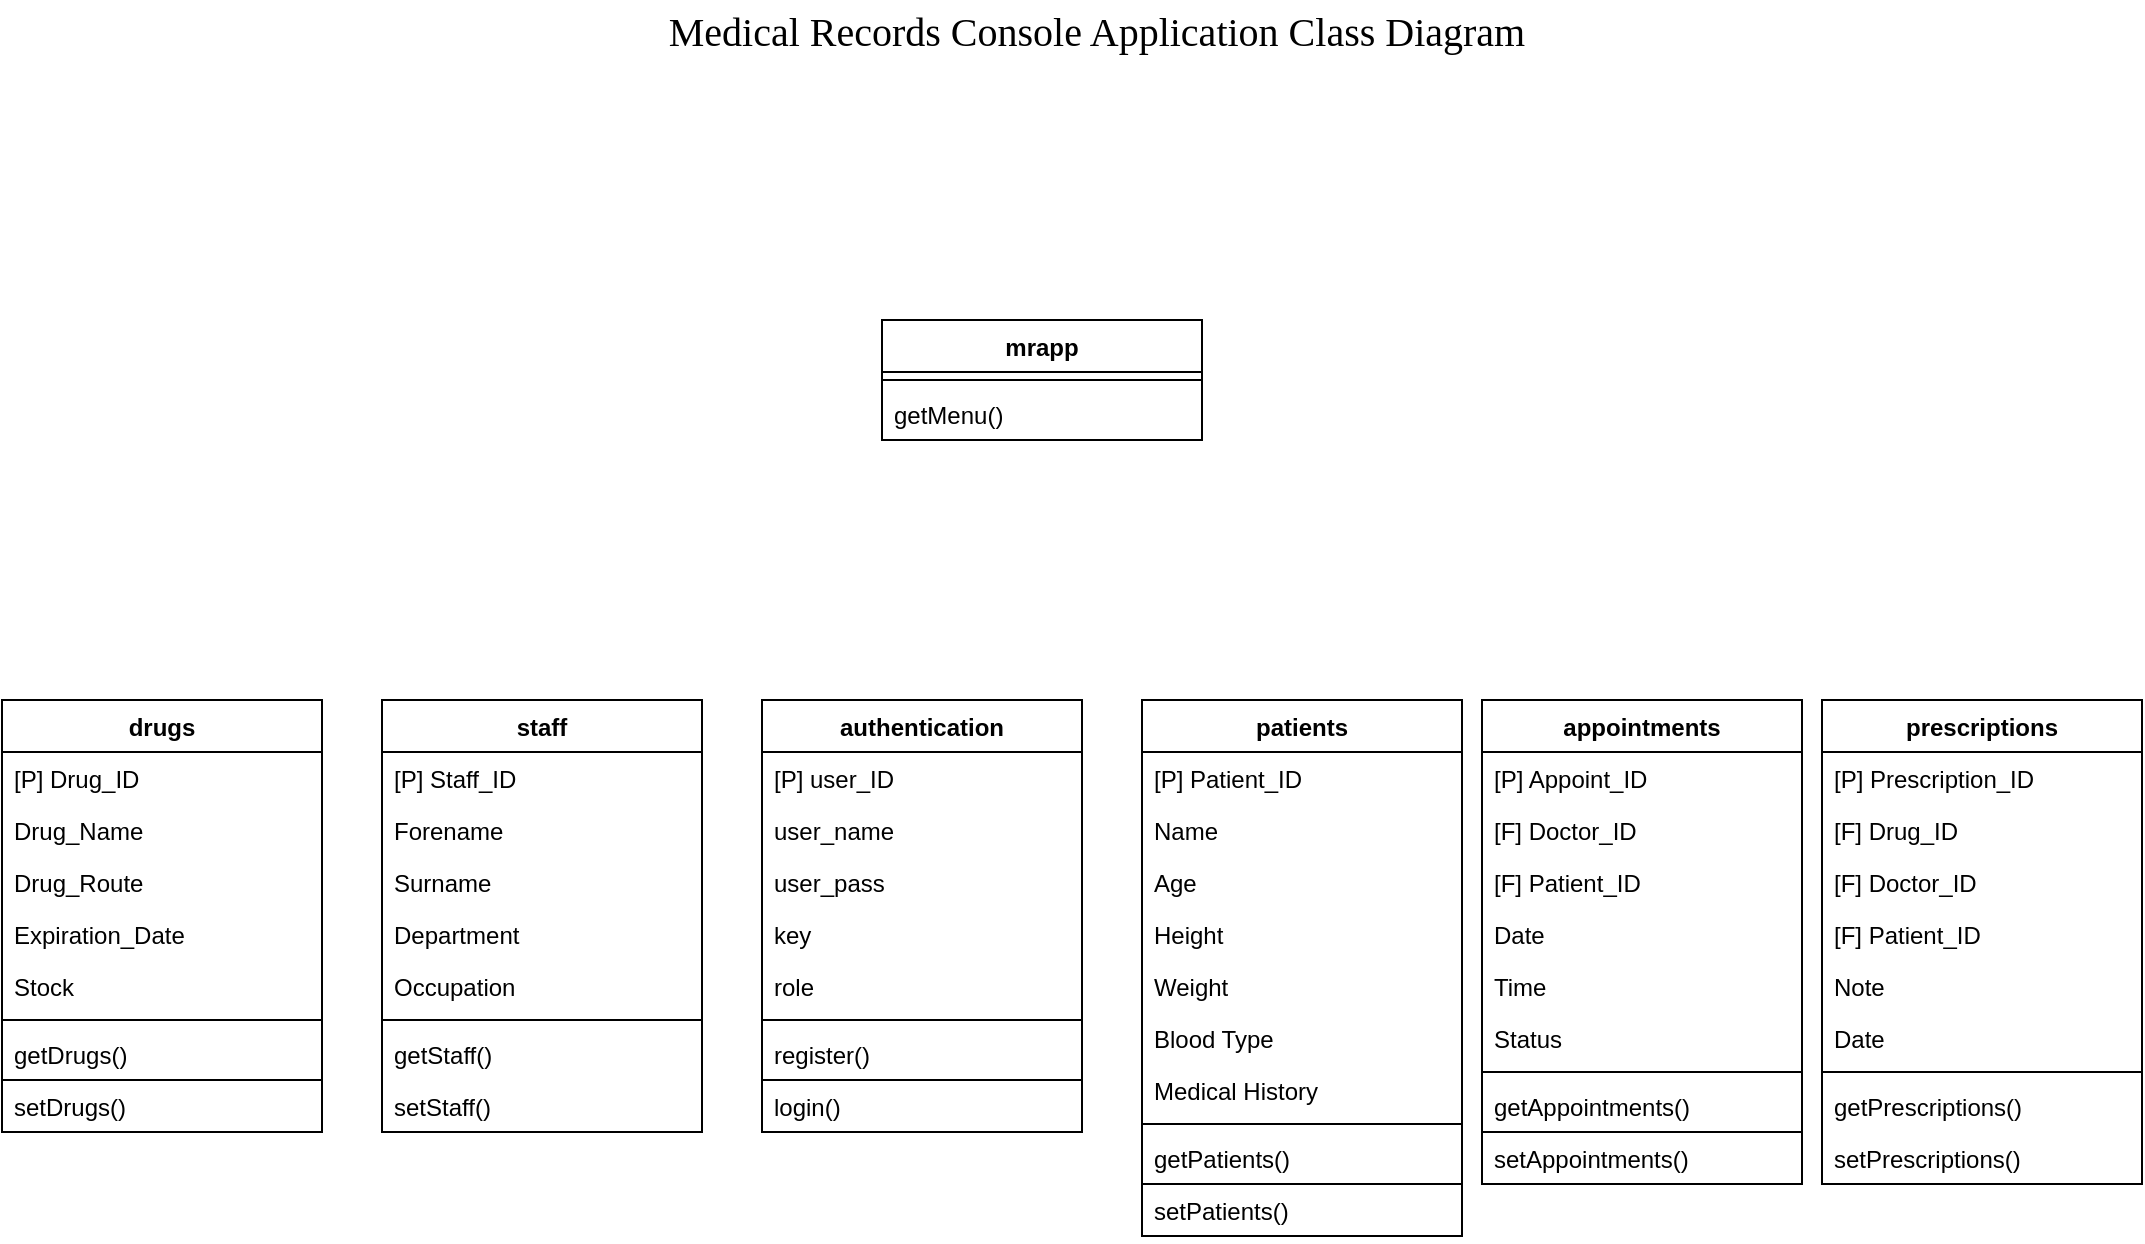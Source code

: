 <mxfile version="16.1.2" type="device"><diagram id="wAxeolUgNmAKI8sro3LF" name="Page-1"><mxGraphModel dx="322" dy="891" grid="1" gridSize="10" guides="1" tooltips="1" connect="1" arrows="1" fold="1" page="1" pageScale="1" pageWidth="1100" pageHeight="850" math="0" shadow="0"><root><mxCell id="0"/><mxCell id="1" parent="0"/><mxCell id="dIoNRxtktYm5Wcknr5VD-1" value="&lt;font face=&quot;Tahoma&quot; style=&quot;font-size: 20px&quot;&gt;Medical Records Console Application Class Diagram&amp;nbsp; &amp;nbsp;&lt;/font&gt;" style="text;html=1;strokeColor=none;fillColor=none;align=center;verticalAlign=middle;whiteSpace=wrap;rounded=0;" parent="1" vertex="1"><mxGeometry x="1430" y="90" width="490" height="30" as="geometry"/></mxCell><mxCell id="dIoNRxtktYm5Wcknr5VD-2" value="appointments" style="swimlane;fontStyle=1;align=center;verticalAlign=top;childLayout=stackLayout;horizontal=1;startSize=26;horizontalStack=0;resizeParent=1;resizeParentMax=0;resizeLast=0;collapsible=1;marginBottom=0;" parent="1" vertex="1"><mxGeometry x="1860" y="440" width="160" height="242" as="geometry"/></mxCell><mxCell id="dIoNRxtktYm5Wcknr5VD-3" value="[P] Appoint_ID" style="text;strokeColor=none;fillColor=none;align=left;verticalAlign=top;spacingLeft=4;spacingRight=4;overflow=hidden;rotatable=0;points=[[0,0.5],[1,0.5]];portConstraint=eastwest;" parent="dIoNRxtktYm5Wcknr5VD-2" vertex="1"><mxGeometry y="26" width="160" height="26" as="geometry"/></mxCell><mxCell id="8VHUv__qIhGj0Zj5fixo-2" value="[F] Doctor_ID" style="text;strokeColor=none;fillColor=none;align=left;verticalAlign=top;spacingLeft=4;spacingRight=4;overflow=hidden;rotatable=0;points=[[0,0.5],[1,0.5]];portConstraint=eastwest;" vertex="1" parent="dIoNRxtktYm5Wcknr5VD-2"><mxGeometry y="52" width="160" height="26" as="geometry"/></mxCell><mxCell id="8VHUv__qIhGj0Zj5fixo-7" value="[F] Patient_ID" style="text;strokeColor=none;fillColor=none;align=left;verticalAlign=top;spacingLeft=4;spacingRight=4;overflow=hidden;rotatable=0;points=[[0,0.5],[1,0.5]];portConstraint=eastwest;" vertex="1" parent="dIoNRxtktYm5Wcknr5VD-2"><mxGeometry y="78" width="160" height="26" as="geometry"/></mxCell><mxCell id="8VHUv__qIhGj0Zj5fixo-6" value="Date" style="text;strokeColor=none;fillColor=none;align=left;verticalAlign=top;spacingLeft=4;spacingRight=4;overflow=hidden;rotatable=0;points=[[0,0.5],[1,0.5]];portConstraint=eastwest;" vertex="1" parent="dIoNRxtktYm5Wcknr5VD-2"><mxGeometry y="104" width="160" height="26" as="geometry"/></mxCell><mxCell id="8VHUv__qIhGj0Zj5fixo-4" value="Time" style="text;strokeColor=none;fillColor=none;align=left;verticalAlign=top;spacingLeft=4;spacingRight=4;overflow=hidden;rotatable=0;points=[[0,0.5],[1,0.5]];portConstraint=eastwest;" vertex="1" parent="dIoNRxtktYm5Wcknr5VD-2"><mxGeometry y="130" width="160" height="26" as="geometry"/></mxCell><mxCell id="8VHUv__qIhGj0Zj5fixo-3" value="Status" style="text;strokeColor=none;fillColor=none;align=left;verticalAlign=top;spacingLeft=4;spacingRight=4;overflow=hidden;rotatable=0;points=[[0,0.5],[1,0.5]];portConstraint=eastwest;" vertex="1" parent="dIoNRxtktYm5Wcknr5VD-2"><mxGeometry y="156" width="160" height="26" as="geometry"/></mxCell><mxCell id="dIoNRxtktYm5Wcknr5VD-4" value="" style="line;strokeWidth=1;fillColor=none;align=left;verticalAlign=middle;spacingTop=-1;spacingLeft=3;spacingRight=3;rotatable=0;labelPosition=right;points=[];portConstraint=eastwest;" parent="dIoNRxtktYm5Wcknr5VD-2" vertex="1"><mxGeometry y="182" width="160" height="8" as="geometry"/></mxCell><mxCell id="dIoNRxtktYm5Wcknr5VD-5" value="getAppointments()" style="text;strokeColor=none;fillColor=none;align=left;verticalAlign=top;spacingLeft=4;spacingRight=4;overflow=hidden;rotatable=0;points=[[0,0.5],[1,0.5]];portConstraint=eastwest;" parent="dIoNRxtktYm5Wcknr5VD-2" vertex="1"><mxGeometry y="190" width="160" height="26" as="geometry"/></mxCell><mxCell id="dIoNRxtktYm5Wcknr5VD-30" value="setAppointments()" style="text;strokeColor=default;fillColor=none;align=left;verticalAlign=top;spacingLeft=4;spacingRight=4;overflow=hidden;rotatable=0;points=[[0,0.5],[1,0.5]];portConstraint=eastwest;" parent="dIoNRxtktYm5Wcknr5VD-2" vertex="1"><mxGeometry y="216" width="160" height="26" as="geometry"/></mxCell><mxCell id="dIoNRxtktYm5Wcknr5VD-6" value="authentication" style="swimlane;fontStyle=1;align=center;verticalAlign=top;childLayout=stackLayout;horizontal=1;startSize=26;horizontalStack=0;resizeParent=1;resizeParentMax=0;resizeLast=0;collapsible=1;marginBottom=0;" parent="1" vertex="1"><mxGeometry x="1500" y="440" width="160" height="216" as="geometry"/></mxCell><mxCell id="dIoNRxtktYm5Wcknr5VD-7" value="[P] user_ID " style="text;strokeColor=none;fillColor=none;align=left;verticalAlign=top;spacingLeft=4;spacingRight=4;overflow=hidden;rotatable=0;points=[[0,0.5],[1,0.5]];portConstraint=eastwest;" parent="dIoNRxtktYm5Wcknr5VD-6" vertex="1"><mxGeometry y="26" width="160" height="26" as="geometry"/></mxCell><mxCell id="8VHUv__qIhGj0Zj5fixo-13" value="user_name" style="text;strokeColor=none;fillColor=none;align=left;verticalAlign=top;spacingLeft=4;spacingRight=4;overflow=hidden;rotatable=0;points=[[0,0.5],[1,0.5]];portConstraint=eastwest;" vertex="1" parent="dIoNRxtktYm5Wcknr5VD-6"><mxGeometry y="52" width="160" height="26" as="geometry"/></mxCell><mxCell id="8VHUv__qIhGj0Zj5fixo-12" value="user_pass" style="text;strokeColor=none;fillColor=none;align=left;verticalAlign=top;spacingLeft=4;spacingRight=4;overflow=hidden;rotatable=0;points=[[0,0.5],[1,0.5]];portConstraint=eastwest;" vertex="1" parent="dIoNRxtktYm5Wcknr5VD-6"><mxGeometry y="78" width="160" height="26" as="geometry"/></mxCell><mxCell id="8VHUv__qIhGj0Zj5fixo-11" value="key" style="text;strokeColor=none;fillColor=none;align=left;verticalAlign=top;spacingLeft=4;spacingRight=4;overflow=hidden;rotatable=0;points=[[0,0.5],[1,0.5]];portConstraint=eastwest;" vertex="1" parent="dIoNRxtktYm5Wcknr5VD-6"><mxGeometry y="104" width="160" height="26" as="geometry"/></mxCell><mxCell id="8VHUv__qIhGj0Zj5fixo-10" value="role " style="text;strokeColor=none;fillColor=none;align=left;verticalAlign=top;spacingLeft=4;spacingRight=4;overflow=hidden;rotatable=0;points=[[0,0.5],[1,0.5]];portConstraint=eastwest;" vertex="1" parent="dIoNRxtktYm5Wcknr5VD-6"><mxGeometry y="130" width="160" height="26" as="geometry"/></mxCell><mxCell id="dIoNRxtktYm5Wcknr5VD-8" value="" style="line;strokeWidth=1;fillColor=none;align=left;verticalAlign=middle;spacingTop=-1;spacingLeft=3;spacingRight=3;rotatable=0;labelPosition=right;points=[];portConstraint=eastwest;" parent="dIoNRxtktYm5Wcknr5VD-6" vertex="1"><mxGeometry y="156" width="160" height="8" as="geometry"/></mxCell><mxCell id="dIoNRxtktYm5Wcknr5VD-9" value="register()" style="text;strokeColor=none;fillColor=none;align=left;verticalAlign=top;spacingLeft=4;spacingRight=4;overflow=hidden;rotatable=0;points=[[0,0.5],[1,0.5]];portConstraint=eastwest;" parent="dIoNRxtktYm5Wcknr5VD-6" vertex="1"><mxGeometry y="164" width="160" height="26" as="geometry"/></mxCell><mxCell id="8VHUv__qIhGj0Zj5fixo-9" value="login()" style="text;strokeColor=default;fillColor=none;align=left;verticalAlign=top;spacingLeft=4;spacingRight=4;overflow=hidden;rotatable=0;points=[[0,0.5],[1,0.5]];portConstraint=eastwest;" vertex="1" parent="dIoNRxtktYm5Wcknr5VD-6"><mxGeometry y="190" width="160" height="26" as="geometry"/></mxCell><mxCell id="dIoNRxtktYm5Wcknr5VD-10" value="drugs" style="swimlane;fontStyle=1;align=center;verticalAlign=top;childLayout=stackLayout;horizontal=1;startSize=26;horizontalStack=0;resizeParent=1;resizeParentMax=0;resizeLast=0;collapsible=1;marginBottom=0;" parent="1" vertex="1"><mxGeometry x="1120" y="440" width="160" height="216" as="geometry"/></mxCell><mxCell id="dIoNRxtktYm5Wcknr5VD-11" value="[P] Drug_ID" style="text;strokeColor=none;fillColor=none;align=left;verticalAlign=top;spacingLeft=4;spacingRight=4;overflow=hidden;rotatable=0;points=[[0,0.5],[1,0.5]];portConstraint=eastwest;" parent="dIoNRxtktYm5Wcknr5VD-10" vertex="1"><mxGeometry y="26" width="160" height="26" as="geometry"/></mxCell><mxCell id="8VHUv__qIhGj0Zj5fixo-20" value="Drug_Name" style="text;strokeColor=none;fillColor=none;align=left;verticalAlign=top;spacingLeft=4;spacingRight=4;overflow=hidden;rotatable=0;points=[[0,0.5],[1,0.5]];portConstraint=eastwest;" vertex="1" parent="dIoNRxtktYm5Wcknr5VD-10"><mxGeometry y="52" width="160" height="26" as="geometry"/></mxCell><mxCell id="8VHUv__qIhGj0Zj5fixo-19" value="Drug_Route" style="text;strokeColor=none;fillColor=none;align=left;verticalAlign=top;spacingLeft=4;spacingRight=4;overflow=hidden;rotatable=0;points=[[0,0.5],[1,0.5]];portConstraint=eastwest;" vertex="1" parent="dIoNRxtktYm5Wcknr5VD-10"><mxGeometry y="78" width="160" height="26" as="geometry"/></mxCell><mxCell id="8VHUv__qIhGj0Zj5fixo-18" value="Expiration_Date" style="text;strokeColor=none;fillColor=none;align=left;verticalAlign=top;spacingLeft=4;spacingRight=4;overflow=hidden;rotatable=0;points=[[0,0.5],[1,0.5]];portConstraint=eastwest;" vertex="1" parent="dIoNRxtktYm5Wcknr5VD-10"><mxGeometry y="104" width="160" height="26" as="geometry"/></mxCell><mxCell id="8VHUv__qIhGj0Zj5fixo-17" value="Stock" style="text;strokeColor=none;fillColor=none;align=left;verticalAlign=top;spacingLeft=4;spacingRight=4;overflow=hidden;rotatable=0;points=[[0,0.5],[1,0.5]];portConstraint=eastwest;" vertex="1" parent="dIoNRxtktYm5Wcknr5VD-10"><mxGeometry y="130" width="160" height="26" as="geometry"/></mxCell><mxCell id="dIoNRxtktYm5Wcknr5VD-12" value="" style="line;strokeWidth=1;fillColor=none;align=left;verticalAlign=middle;spacingTop=-1;spacingLeft=3;spacingRight=3;rotatable=0;labelPosition=right;points=[];portConstraint=eastwest;" parent="dIoNRxtktYm5Wcknr5VD-10" vertex="1"><mxGeometry y="156" width="160" height="8" as="geometry"/></mxCell><mxCell id="dIoNRxtktYm5Wcknr5VD-13" value="getDrugs()" style="text;strokeColor=none;fillColor=none;align=left;verticalAlign=top;spacingLeft=4;spacingRight=4;overflow=hidden;rotatable=0;points=[[0,0.5],[1,0.5]];portConstraint=eastwest;" parent="dIoNRxtktYm5Wcknr5VD-10" vertex="1"><mxGeometry y="164" width="160" height="26" as="geometry"/></mxCell><mxCell id="8VHUv__qIhGj0Zj5fixo-14" value="setDrugs()" style="text;strokeColor=default;fillColor=none;align=left;verticalAlign=top;spacingLeft=4;spacingRight=4;overflow=hidden;rotatable=0;points=[[0,0.5],[1,0.5]];portConstraint=eastwest;" vertex="1" parent="dIoNRxtktYm5Wcknr5VD-10"><mxGeometry y="190" width="160" height="26" as="geometry"/></mxCell><mxCell id="dIoNRxtktYm5Wcknr5VD-14" value="mrapp" style="swimlane;fontStyle=1;align=center;verticalAlign=top;childLayout=stackLayout;horizontal=1;startSize=26;horizontalStack=0;resizeParent=1;resizeParentMax=0;resizeLast=0;collapsible=1;marginBottom=0;" parent="1" vertex="1"><mxGeometry x="1560" y="250" width="160" height="60" as="geometry"/></mxCell><mxCell id="dIoNRxtktYm5Wcknr5VD-16" value="" style="line;strokeWidth=1;fillColor=none;align=left;verticalAlign=middle;spacingTop=-1;spacingLeft=3;spacingRight=3;rotatable=0;labelPosition=right;points=[];portConstraint=eastwest;" parent="dIoNRxtktYm5Wcknr5VD-14" vertex="1"><mxGeometry y="26" width="160" height="8" as="geometry"/></mxCell><mxCell id="dIoNRxtktYm5Wcknr5VD-17" value="getMenu()" style="text;strokeColor=none;fillColor=none;align=left;verticalAlign=top;spacingLeft=4;spacingRight=4;overflow=hidden;rotatable=0;points=[[0,0.5],[1,0.5]];portConstraint=eastwest;" parent="dIoNRxtktYm5Wcknr5VD-14" vertex="1"><mxGeometry y="34" width="160" height="26" as="geometry"/></mxCell><mxCell id="dIoNRxtktYm5Wcknr5VD-18" value="patients" style="swimlane;fontStyle=1;align=center;verticalAlign=top;childLayout=stackLayout;horizontal=1;startSize=26;horizontalStack=0;resizeParent=1;resizeParentMax=0;resizeLast=0;collapsible=1;marginBottom=0;" parent="1" vertex="1"><mxGeometry x="1690" y="440" width="160" height="268" as="geometry"/></mxCell><mxCell id="dIoNRxtktYm5Wcknr5VD-19" value="[P] Patient_ID" style="text;strokeColor=none;fillColor=none;align=left;verticalAlign=top;spacingLeft=4;spacingRight=4;overflow=hidden;rotatable=0;points=[[0,0.5],[1,0.5]];portConstraint=eastwest;" parent="dIoNRxtktYm5Wcknr5VD-18" vertex="1"><mxGeometry y="26" width="160" height="26" as="geometry"/></mxCell><mxCell id="8VHUv__qIhGj0Zj5fixo-28" value="Name" style="text;strokeColor=none;fillColor=none;align=left;verticalAlign=top;spacingLeft=4;spacingRight=4;overflow=hidden;rotatable=0;points=[[0,0.5],[1,0.5]];portConstraint=eastwest;" vertex="1" parent="dIoNRxtktYm5Wcknr5VD-18"><mxGeometry y="52" width="160" height="26" as="geometry"/></mxCell><mxCell id="8VHUv__qIhGj0Zj5fixo-27" value="Age" style="text;strokeColor=none;fillColor=none;align=left;verticalAlign=top;spacingLeft=4;spacingRight=4;overflow=hidden;rotatable=0;points=[[0,0.5],[1,0.5]];portConstraint=eastwest;" vertex="1" parent="dIoNRxtktYm5Wcknr5VD-18"><mxGeometry y="78" width="160" height="26" as="geometry"/></mxCell><mxCell id="8VHUv__qIhGj0Zj5fixo-26" value="Height" style="text;strokeColor=none;fillColor=none;align=left;verticalAlign=top;spacingLeft=4;spacingRight=4;overflow=hidden;rotatable=0;points=[[0,0.5],[1,0.5]];portConstraint=eastwest;" vertex="1" parent="dIoNRxtktYm5Wcknr5VD-18"><mxGeometry y="104" width="160" height="26" as="geometry"/></mxCell><mxCell id="8VHUv__qIhGj0Zj5fixo-25" value="Weight" style="text;strokeColor=none;fillColor=none;align=left;verticalAlign=top;spacingLeft=4;spacingRight=4;overflow=hidden;rotatable=0;points=[[0,0.5],[1,0.5]];portConstraint=eastwest;" vertex="1" parent="dIoNRxtktYm5Wcknr5VD-18"><mxGeometry y="130" width="160" height="26" as="geometry"/></mxCell><mxCell id="8VHUv__qIhGj0Zj5fixo-24" value="Blood Type" style="text;strokeColor=none;fillColor=none;align=left;verticalAlign=top;spacingLeft=4;spacingRight=4;overflow=hidden;rotatable=0;points=[[0,0.5],[1,0.5]];portConstraint=eastwest;" vertex="1" parent="dIoNRxtktYm5Wcknr5VD-18"><mxGeometry y="156" width="160" height="26" as="geometry"/></mxCell><mxCell id="8VHUv__qIhGj0Zj5fixo-23" value="Medical History" style="text;strokeColor=none;fillColor=none;align=left;verticalAlign=top;spacingLeft=4;spacingRight=4;overflow=hidden;rotatable=0;points=[[0,0.5],[1,0.5]];portConstraint=eastwest;" vertex="1" parent="dIoNRxtktYm5Wcknr5VD-18"><mxGeometry y="182" width="160" height="26" as="geometry"/></mxCell><mxCell id="dIoNRxtktYm5Wcknr5VD-20" value="" style="line;strokeWidth=1;fillColor=none;align=left;verticalAlign=middle;spacingTop=-1;spacingLeft=3;spacingRight=3;rotatable=0;labelPosition=right;points=[];portConstraint=eastwest;" parent="dIoNRxtktYm5Wcknr5VD-18" vertex="1"><mxGeometry y="208" width="160" height="8" as="geometry"/></mxCell><mxCell id="dIoNRxtktYm5Wcknr5VD-21" value="getPatients()" style="text;strokeColor=none;fillColor=none;align=left;verticalAlign=top;spacingLeft=4;spacingRight=4;overflow=hidden;rotatable=0;points=[[0,0.5],[1,0.5]];portConstraint=eastwest;" parent="dIoNRxtktYm5Wcknr5VD-18" vertex="1"><mxGeometry y="216" width="160" height="26" as="geometry"/></mxCell><mxCell id="8VHUv__qIhGj0Zj5fixo-21" value="setPatients()" style="text;strokeColor=default;fillColor=none;align=left;verticalAlign=top;spacingLeft=4;spacingRight=4;overflow=hidden;rotatable=0;points=[[0,0.5],[1,0.5]];portConstraint=eastwest;" vertex="1" parent="dIoNRxtktYm5Wcknr5VD-18"><mxGeometry y="242" width="160" height="26" as="geometry"/></mxCell><mxCell id="dIoNRxtktYm5Wcknr5VD-22" value="prescriptions" style="swimlane;fontStyle=1;align=center;verticalAlign=top;childLayout=stackLayout;horizontal=1;startSize=26;horizontalStack=0;resizeParent=1;resizeParentMax=0;resizeLast=0;collapsible=1;marginBottom=0;" parent="1" vertex="1"><mxGeometry x="2030" y="440" width="160" height="242" as="geometry"/></mxCell><mxCell id="dIoNRxtktYm5Wcknr5VD-23" value="[P] Prescription_ID" style="text;strokeColor=none;fillColor=none;align=left;verticalAlign=top;spacingLeft=4;spacingRight=4;overflow=hidden;rotatable=0;points=[[0,0.5],[1,0.5]];portConstraint=eastwest;" parent="dIoNRxtktYm5Wcknr5VD-22" vertex="1"><mxGeometry y="26" width="160" height="26" as="geometry"/></mxCell><mxCell id="8VHUv__qIhGj0Zj5fixo-34" value="[F] Drug_ID" style="text;strokeColor=none;fillColor=none;align=left;verticalAlign=top;spacingLeft=4;spacingRight=4;overflow=hidden;rotatable=0;points=[[0,0.5],[1,0.5]];portConstraint=eastwest;" vertex="1" parent="dIoNRxtktYm5Wcknr5VD-22"><mxGeometry y="52" width="160" height="26" as="geometry"/></mxCell><mxCell id="8VHUv__qIhGj0Zj5fixo-33" value="[F] Doctor_ID" style="text;strokeColor=none;fillColor=none;align=left;verticalAlign=top;spacingLeft=4;spacingRight=4;overflow=hidden;rotatable=0;points=[[0,0.5],[1,0.5]];portConstraint=eastwest;" vertex="1" parent="dIoNRxtktYm5Wcknr5VD-22"><mxGeometry y="78" width="160" height="26" as="geometry"/></mxCell><mxCell id="8VHUv__qIhGj0Zj5fixo-32" value="[F] Patient_ID" style="text;strokeColor=none;fillColor=none;align=left;verticalAlign=top;spacingLeft=4;spacingRight=4;overflow=hidden;rotatable=0;points=[[0,0.5],[1,0.5]];portConstraint=eastwest;" vertex="1" parent="dIoNRxtktYm5Wcknr5VD-22"><mxGeometry y="104" width="160" height="26" as="geometry"/></mxCell><mxCell id="8VHUv__qIhGj0Zj5fixo-31" value="Note" style="text;strokeColor=none;fillColor=none;align=left;verticalAlign=top;spacingLeft=4;spacingRight=4;overflow=hidden;rotatable=0;points=[[0,0.5],[1,0.5]];portConstraint=eastwest;" vertex="1" parent="dIoNRxtktYm5Wcknr5VD-22"><mxGeometry y="130" width="160" height="26" as="geometry"/></mxCell><mxCell id="8VHUv__qIhGj0Zj5fixo-30" value="Date" style="text;strokeColor=none;fillColor=none;align=left;verticalAlign=top;spacingLeft=4;spacingRight=4;overflow=hidden;rotatable=0;points=[[0,0.5],[1,0.5]];portConstraint=eastwest;" vertex="1" parent="dIoNRxtktYm5Wcknr5VD-22"><mxGeometry y="156" width="160" height="26" as="geometry"/></mxCell><mxCell id="dIoNRxtktYm5Wcknr5VD-24" value="" style="line;strokeWidth=1;fillColor=none;align=left;verticalAlign=middle;spacingTop=-1;spacingLeft=3;spacingRight=3;rotatable=0;labelPosition=right;points=[];portConstraint=eastwest;" parent="dIoNRxtktYm5Wcknr5VD-22" vertex="1"><mxGeometry y="182" width="160" height="8" as="geometry"/></mxCell><mxCell id="dIoNRxtktYm5Wcknr5VD-25" value="getPrescriptions()" style="text;strokeColor=none;fillColor=none;align=left;verticalAlign=top;spacingLeft=4;spacingRight=4;overflow=hidden;rotatable=0;points=[[0,0.5],[1,0.5]];portConstraint=eastwest;" parent="dIoNRxtktYm5Wcknr5VD-22" vertex="1"><mxGeometry y="190" width="160" height="26" as="geometry"/></mxCell><mxCell id="8VHUv__qIhGj0Zj5fixo-29" value="setPrescriptions()" style="text;strokeColor=none;fillColor=none;align=left;verticalAlign=top;spacingLeft=4;spacingRight=4;overflow=hidden;rotatable=0;points=[[0,0.5],[1,0.5]];portConstraint=eastwest;" vertex="1" parent="dIoNRxtktYm5Wcknr5VD-22"><mxGeometry y="216" width="160" height="26" as="geometry"/></mxCell><mxCell id="dIoNRxtktYm5Wcknr5VD-26" value="staff" style="swimlane;fontStyle=1;align=center;verticalAlign=top;childLayout=stackLayout;horizontal=1;startSize=26;horizontalStack=0;resizeParent=1;resizeParentMax=0;resizeLast=0;collapsible=1;marginBottom=0;" parent="1" vertex="1"><mxGeometry x="1310" y="440" width="160" height="216" as="geometry"/></mxCell><mxCell id="dIoNRxtktYm5Wcknr5VD-27" value="[P] Staff_ID" style="text;strokeColor=none;fillColor=none;align=left;verticalAlign=top;spacingLeft=4;spacingRight=4;overflow=hidden;rotatable=0;points=[[0,0.5],[1,0.5]];portConstraint=eastwest;" parent="dIoNRxtktYm5Wcknr5VD-26" vertex="1"><mxGeometry y="26" width="160" height="26" as="geometry"/></mxCell><mxCell id="8VHUv__qIhGj0Zj5fixo-36" value="Forename" style="text;strokeColor=none;fillColor=none;align=left;verticalAlign=top;spacingLeft=4;spacingRight=4;overflow=hidden;rotatable=0;points=[[0,0.5],[1,0.5]];portConstraint=eastwest;" vertex="1" parent="dIoNRxtktYm5Wcknr5VD-26"><mxGeometry y="52" width="160" height="26" as="geometry"/></mxCell><mxCell id="8VHUv__qIhGj0Zj5fixo-39" value="Surname" style="text;strokeColor=none;fillColor=none;align=left;verticalAlign=top;spacingLeft=4;spacingRight=4;overflow=hidden;rotatable=0;points=[[0,0.5],[1,0.5]];portConstraint=eastwest;" vertex="1" parent="dIoNRxtktYm5Wcknr5VD-26"><mxGeometry y="78" width="160" height="26" as="geometry"/></mxCell><mxCell id="8VHUv__qIhGj0Zj5fixo-38" value="Department" style="text;strokeColor=none;fillColor=none;align=left;verticalAlign=top;spacingLeft=4;spacingRight=4;overflow=hidden;rotatable=0;points=[[0,0.5],[1,0.5]];portConstraint=eastwest;" vertex="1" parent="dIoNRxtktYm5Wcknr5VD-26"><mxGeometry y="104" width="160" height="26" as="geometry"/></mxCell><mxCell id="8VHUv__qIhGj0Zj5fixo-37" value="Occupation" style="text;strokeColor=none;fillColor=none;align=left;verticalAlign=top;spacingLeft=4;spacingRight=4;overflow=hidden;rotatable=0;points=[[0,0.5],[1,0.5]];portConstraint=eastwest;" vertex="1" parent="dIoNRxtktYm5Wcknr5VD-26"><mxGeometry y="130" width="160" height="26" as="geometry"/></mxCell><mxCell id="dIoNRxtktYm5Wcknr5VD-28" value="" style="line;strokeWidth=1;fillColor=none;align=left;verticalAlign=middle;spacingTop=-1;spacingLeft=3;spacingRight=3;rotatable=0;labelPosition=right;points=[];portConstraint=eastwest;" parent="dIoNRxtktYm5Wcknr5VD-26" vertex="1"><mxGeometry y="156" width="160" height="8" as="geometry"/></mxCell><mxCell id="dIoNRxtktYm5Wcknr5VD-29" value="getStaff()" style="text;strokeColor=none;fillColor=none;align=left;verticalAlign=top;spacingLeft=4;spacingRight=4;overflow=hidden;rotatable=0;points=[[0,0.5],[1,0.5]];portConstraint=eastwest;" parent="dIoNRxtktYm5Wcknr5VD-26" vertex="1"><mxGeometry y="164" width="160" height="26" as="geometry"/></mxCell><mxCell id="8VHUv__qIhGj0Zj5fixo-35" value="setStaff()" style="text;strokeColor=none;fillColor=none;align=left;verticalAlign=top;spacingLeft=4;spacingRight=4;overflow=hidden;rotatable=0;points=[[0,0.5],[1,0.5]];portConstraint=eastwest;" vertex="1" parent="dIoNRxtktYm5Wcknr5VD-26"><mxGeometry y="190" width="160" height="26" as="geometry"/></mxCell></root></mxGraphModel></diagram></mxfile>